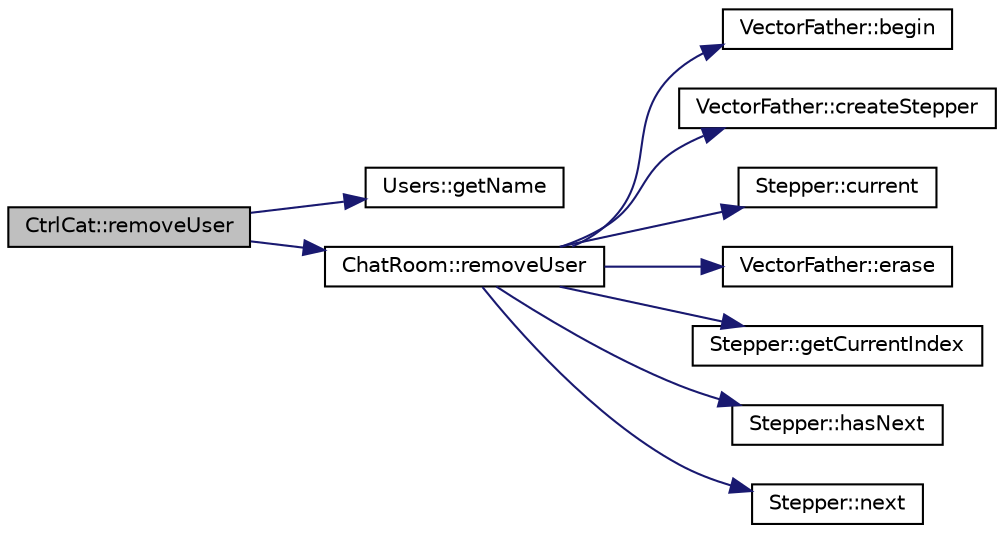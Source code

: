 digraph "CtrlCat::removeUser"
{
 // LATEX_PDF_SIZE
  edge [fontname="Helvetica",fontsize="10",labelfontname="Helvetica",labelfontsize="10"];
  node [fontname="Helvetica",fontsize="10",shape=record];
  rankdir="LR";
  Node1 [label="CtrlCat::removeUser",height=0.2,width=0.4,color="black", fillcolor="grey75", style="filled", fontcolor="black",tooltip="Remove a user from the chat room."];
  Node1 -> Node2 [color="midnightblue",fontsize="10",style="solid",fontname="Helvetica"];
  Node2 [label="Users::getName",height=0.2,width=0.4,color="black", fillcolor="white", style="filled",URL="$classUsers.html#aef65d9acf991a4073417fa84b3a9847c",tooltip="Get the user's display name."];
  Node1 -> Node3 [color="midnightblue",fontsize="10",style="solid",fontname="Helvetica"];
  Node3 [label="ChatRoom::removeUser",height=0.2,width=0.4,color="black", fillcolor="white", style="filled",URL="$classChatRoom.html#afbc5d283554f1603876e18b090033f04",tooltip="Remove a user from the chat room."];
  Node3 -> Node4 [color="midnightblue",fontsize="10",style="solid",fontname="Helvetica"];
  Node4 [label="VectorFather::begin",height=0.2,width=0.4,color="black", fillcolor="white", style="filled",URL="$classVectorFather.html#a31068d163f94a9b1f6a1255e1ff0ccbf",tooltip="Get iterator to the beginning of the vector."];
  Node3 -> Node5 [color="midnightblue",fontsize="10",style="solid",fontname="Helvetica"];
  Node5 [label="VectorFather::createStepper",height=0.2,width=0.4,color="black", fillcolor="white", style="filled",URL="$classVectorFather.html#ad7775ccd733815aa48eb0b8cc5ebffd7",tooltip="Create a stepper iterator for this vector."];
  Node3 -> Node6 [color="midnightblue",fontsize="10",style="solid",fontname="Helvetica"];
  Node6 [label="Stepper::current",height=0.2,width=0.4,color="black", fillcolor="white", style="filled",URL="$classStepper.html#a16d93afdcdc7190e84904b8904c5a8bd",tooltip="Get the current element without advancing."];
  Node3 -> Node7 [color="midnightblue",fontsize="10",style="solid",fontname="Helvetica"];
  Node7 [label="VectorFather::erase",height=0.2,width=0.4,color="black", fillcolor="white", style="filled",URL="$classVectorFather.html#acb844b53db8791b383c13e20eb8ca9f2",tooltip="Erase element at specified position."];
  Node3 -> Node8 [color="midnightblue",fontsize="10",style="solid",fontname="Helvetica"];
  Node8 [label="Stepper::getCurrentIndex",height=0.2,width=0.4,color="black", fillcolor="white", style="filled",URL="$classStepper.html#a5ccc3e1eb303ac01373c75d067979ecf",tooltip="Get the current index position."];
  Node3 -> Node9 [color="midnightblue",fontsize="10",style="solid",fontname="Helvetica"];
  Node9 [label="Stepper::hasNext",height=0.2,width=0.4,color="black", fillcolor="white", style="filled",URL="$classStepper.html#a7fe293586b963c65e2af4ae206c2e2ed",tooltip="Check if there are more elements to iterate over."];
  Node3 -> Node10 [color="midnightblue",fontsize="10",style="solid",fontname="Helvetica"];
  Node10 [label="Stepper::next",height=0.2,width=0.4,color="black", fillcolor="white", style="filled",URL="$classStepper.html#af58e5f738012158ed81b91c9e306008f",tooltip="Move to the next element in the collection."];
}
